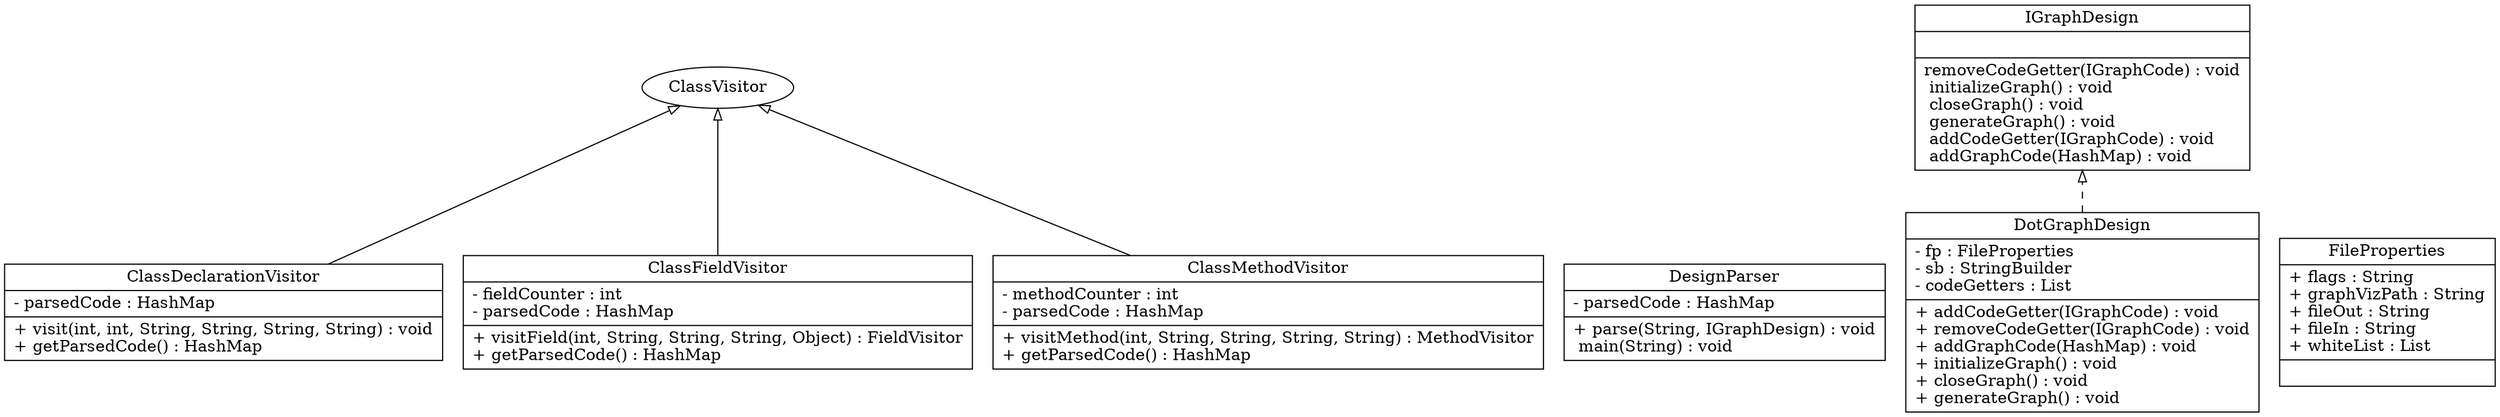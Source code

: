 digraph G{
rankdir=BT;
ClassDeclarationVisitor [
shape="record",
label = "{ClassDeclarationVisitor|- parsedCode : HashMap\l|+ visit(int, int, String, String, String, String) : void\l+ getParsedCode() : HashMap\l}"
];ClassDeclarationVisitor -> ClassVisitor [arrowhead="onormal", style="solid"];ClassFieldVisitor [
shape="record",
label = "{ClassFieldVisitor|- fieldCounter : int\l- parsedCode : HashMap\l|+ visitField(int, String, String, String, Object) : FieldVisitor\l+ getParsedCode() : HashMap\l}"
];ClassFieldVisitor -> ClassVisitor [arrowhead="onormal", style="solid"];ClassMethodVisitor [
shape="record",
label = "{ClassMethodVisitor|- methodCounter : int\l- parsedCode : HashMap\l|+ visitMethod(int, String, String, String, String) : MethodVisitor\l+ getParsedCode() : HashMap\l}"
];ClassMethodVisitor -> ClassVisitor [arrowhead="onormal", style="solid"];DesignParser [
shape="record",
label = "{DesignParser|- parsedCode : HashMap\l|+ parse(String, IGraphDesign) : void\l main(String) : void\l}"
];DotGraphDesign [
shape="record",
label = "{DotGraphDesign|- fp : FileProperties\l- sb : StringBuilder\l- codeGetters : List\l|+ addCodeGetter(IGraphCode) : void\l+ removeCodeGetter(IGraphCode) : void\l+ addGraphCode(HashMap) : void\l+ initializeGraph() : void\l+ closeGraph() : void\l+ generateGraph() : void\l}"
];DotGraphDesign -> IGraphDesign [arrowhead="onormal", style="dashed"];FileProperties [
shape="record",
label = "{FileProperties|+ flags : String\l+ graphVizPath : String\l+ fileOut : String\l+ fileIn : String\l+ whiteList : List\l|}"
];IGraphDesign [
shape="record",
label = "{IGraphDesign|| removeCodeGetter(IGraphCode) : void\l initializeGraph() : void\l closeGraph() : void\l generateGraph() : void\l addCodeGetter(IGraphCode) : void\l addGraphCode(HashMap) : void\l}"
];}
